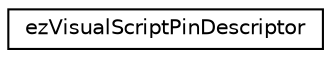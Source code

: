 digraph "Graphical Class Hierarchy"
{
 // LATEX_PDF_SIZE
  edge [fontname="Helvetica",fontsize="10",labelfontname="Helvetica",labelfontsize="10"];
  node [fontname="Helvetica",fontsize="10",shape=record];
  rankdir="LR";
  Node0 [label="ezVisualScriptPinDescriptor",height=0.2,width=0.4,color="black", fillcolor="white", style="filled",URL="$dd/d1a/structez_visual_script_pin_descriptor.htm",tooltip=" "];
}
